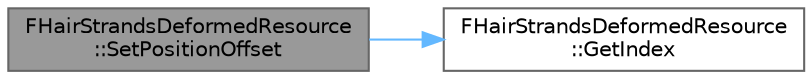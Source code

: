 digraph "FHairStrandsDeformedResource::SetPositionOffset"
{
 // INTERACTIVE_SVG=YES
 // LATEX_PDF_SIZE
  bgcolor="transparent";
  edge [fontname=Helvetica,fontsize=10,labelfontname=Helvetica,labelfontsize=10];
  node [fontname=Helvetica,fontsize=10,shape=box,height=0.2,width=0.4];
  rankdir="LR";
  Node1 [id="Node000001",label="FHairStrandsDeformedResource\l::SetPositionOffset",height=0.2,width=0.4,color="gray40", fillcolor="grey60", style="filled", fontcolor="black",tooltip=" "];
  Node1 -> Node2 [id="edge1_Node000001_Node000002",color="steelblue1",style="solid",tooltip=" "];
  Node2 [id="Node000002",label="FHairStrandsDeformedResource\l::GetIndex",height=0.2,width=0.4,color="grey40", fillcolor="white", style="filled",URL="$d5/de5/structFHairStrandsDeformedResource.html#a325216d6ab72769d3f01eb2b5c8f55ea",tooltip=" "];
}
